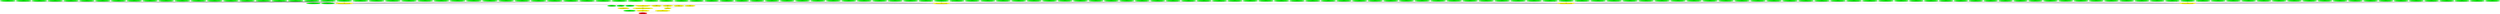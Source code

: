 digraph {
rankdir="BT"
ss_tail_light_16px_unflipped [fillcolor=green style="filled" label="<spriteset>\nss_tail_light_16px_unflipped"]
ss_tail_light_16px_flipped [fillcolor=green style="filled" label="<spriteset>\nss_tail_light_16px_flipped"]
ss_tail_light_empty_unflipped [fillcolor=green style="filled" label="<spriteset>\nss_tail_light_empty_unflipped"]
switch_graphics_layer_tail_light_16px [fillcolor=yellow style="filled" label="<switch>\nswitch_graphics_layer_tail_light_16px"]
switch_cargo_capacity_by_cargo_0 [fillcolor=yellow style="filled" label="<switch>\nswitch_cargo_capacity_by_cargo_0"]
switch_cargo_capacity_by_cargo_1 [fillcolor=yellow style="filled" label="<switch>\nswitch_cargo_capacity_by_cargo_1"]
switch_cargo_capacity_by_cargo_2 [fillcolor=yellow style="filled" label="<switch>\nswitch_cargo_capacity_by_cargo_2"]
switch_cargo_capacity_by_cargo_3 [fillcolor=yellow style="filled" label="<switch>\nswitch_cargo_capacity_by_cargo_3"]
switch_cargo_capacity [fillcolor=yellow style="filled" label="<switch>\nswitch_cargo_capacity"]
open_car_ng_pony_gen_1U_ss_empty_unflipped [fillcolor=green style="filled" label="<spriteset>\nopen_car_ng_pony_gen_1U_ss_empty_unflipped"]
open_car_ng_pony_gen_1U_ss_loading_0_unflipped [fillcolor=green style="filled" label="<spriteset>\nopen_car_ng_pony_gen_1U_ss_loading_0_unflipped"]
open_car_ng_pony_gen_1U_ss_loaded_0_unflipped [fillcolor=green style="filled" label="<spriteset>\nopen_car_ng_pony_gen_1U_ss_loaded_0_unflipped"]
open_car_ng_pony_gen_1U_ss_loading_1_unflipped [fillcolor=green style="filled" label="<spriteset>\nopen_car_ng_pony_gen_1U_ss_loading_1_unflipped"]
open_car_ng_pony_gen_1U_ss_loaded_1_unflipped [fillcolor=green style="filled" label="<spriteset>\nopen_car_ng_pony_gen_1U_ss_loaded_1_unflipped"]
open_car_ng_pony_gen_1U_ss_loading_2_unflipped [fillcolor=green style="filled" label="<spriteset>\nopen_car_ng_pony_gen_1U_ss_loading_2_unflipped"]
open_car_ng_pony_gen_1U_ss_loaded_2_unflipped [fillcolor=green style="filled" label="<spriteset>\nopen_car_ng_pony_gen_1U_ss_loaded_2_unflipped"]
open_car_ng_pony_gen_1U_ss_loading_3_unflipped [fillcolor=green style="filled" label="<spriteset>\nopen_car_ng_pony_gen_1U_ss_loading_3_unflipped"]
open_car_ng_pony_gen_1U_ss_loaded_3_unflipped [fillcolor=green style="filled" label="<spriteset>\nopen_car_ng_pony_gen_1U_ss_loaded_3_unflipped"]
open_car_ng_pony_gen_1U_ss_loading_4_unflipped [fillcolor=green style="filled" label="<spriteset>\nopen_car_ng_pony_gen_1U_ss_loading_4_unflipped"]
open_car_ng_pony_gen_1U_ss_loaded_4_unflipped [fillcolor=green style="filled" label="<spriteset>\nopen_car_ng_pony_gen_1U_ss_loaded_4_unflipped"]
open_car_ng_pony_gen_1U_ss_loading_5_unflipped [fillcolor=green style="filled" label="<spriteset>\nopen_car_ng_pony_gen_1U_ss_loading_5_unflipped"]
open_car_ng_pony_gen_1U_ss_loaded_5_unflipped [fillcolor=green style="filled" label="<spriteset>\nopen_car_ng_pony_gen_1U_ss_loaded_5_unflipped"]
open_car_ng_pony_gen_1U_ss_loading_6_unflipped [fillcolor=green style="filled" label="<spriteset>\nopen_car_ng_pony_gen_1U_ss_loading_6_unflipped"]
open_car_ng_pony_gen_1U_ss_loaded_6_unflipped [fillcolor=green style="filled" label="<spriteset>\nopen_car_ng_pony_gen_1U_ss_loaded_6_unflipped"]
open_car_ng_pony_gen_1U_ss_loading_7_unflipped [fillcolor=green style="filled" label="<spriteset>\nopen_car_ng_pony_gen_1U_ss_loading_7_unflipped"]
open_car_ng_pony_gen_1U_ss_loaded_7_unflipped [fillcolor=green style="filled" label="<spriteset>\nopen_car_ng_pony_gen_1U_ss_loaded_7_unflipped"]
open_car_ng_pony_gen_1U_ss_loading_8_unflipped [fillcolor=green style="filled" label="<spriteset>\nopen_car_ng_pony_gen_1U_ss_loading_8_unflipped"]
open_car_ng_pony_gen_1U_ss_loaded_8_unflipped [fillcolor=green style="filled" label="<spriteset>\nopen_car_ng_pony_gen_1U_ss_loaded_8_unflipped"]
open_car_ng_pony_gen_1U_ss_loading_9_unflipped [fillcolor=green style="filled" label="<spriteset>\nopen_car_ng_pony_gen_1U_ss_loading_9_unflipped"]
open_car_ng_pony_gen_1U_ss_loaded_9_unflipped [fillcolor=green style="filled" label="<spriteset>\nopen_car_ng_pony_gen_1U_ss_loaded_9_unflipped"]
open_car_ng_pony_gen_1U_ss_loading_10_unflipped [fillcolor=green style="filled" label="<spriteset>\nopen_car_ng_pony_gen_1U_ss_loading_10_unflipped"]
open_car_ng_pony_gen_1U_ss_loaded_10_unflipped [fillcolor=green style="filled" label="<spriteset>\nopen_car_ng_pony_gen_1U_ss_loaded_10_unflipped"]
open_car_ng_pony_gen_1U_ss_loading_11_unflipped [fillcolor=green style="filled" label="<spriteset>\nopen_car_ng_pony_gen_1U_ss_loading_11_unflipped"]
open_car_ng_pony_gen_1U_ss_loaded_11_unflipped [fillcolor=green style="filled" label="<spriteset>\nopen_car_ng_pony_gen_1U_ss_loaded_11_unflipped"]
open_car_ng_pony_gen_1U_ss_loading_12_unflipped [fillcolor=green style="filled" label="<spriteset>\nopen_car_ng_pony_gen_1U_ss_loading_12_unflipped"]
open_car_ng_pony_gen_1U_ss_loaded_12_unflipped [fillcolor=green style="filled" label="<spriteset>\nopen_car_ng_pony_gen_1U_ss_loaded_12_unflipped"]
open_car_ng_pony_gen_1U_ss_loading_13_unflipped [fillcolor=green style="filled" label="<spriteset>\nopen_car_ng_pony_gen_1U_ss_loading_13_unflipped"]
open_car_ng_pony_gen_1U_ss_loaded_13_unflipped [fillcolor=green style="filled" label="<spriteset>\nopen_car_ng_pony_gen_1U_ss_loaded_13_unflipped"]
open_car_ng_pony_gen_1U_ss_loading_14_unflipped [fillcolor=green style="filled" label="<spriteset>\nopen_car_ng_pony_gen_1U_ss_loading_14_unflipped"]
open_car_ng_pony_gen_1U_ss_loaded_14_unflipped [fillcolor=green style="filled" label="<spriteset>\nopen_car_ng_pony_gen_1U_ss_loaded_14_unflipped"]
open_car_ng_pony_gen_1U_ss_loading_15_unflipped [fillcolor=green style="filled" label="<spriteset>\nopen_car_ng_pony_gen_1U_ss_loading_15_unflipped"]
open_car_ng_pony_gen_1U_ss_loaded_15_unflipped [fillcolor=green style="filled" label="<spriteset>\nopen_car_ng_pony_gen_1U_ss_loaded_15_unflipped"]
open_car_ng_pony_gen_1U_ss_loading_16_unflipped [fillcolor=green style="filled" label="<spriteset>\nopen_car_ng_pony_gen_1U_ss_loading_16_unflipped"]
open_car_ng_pony_gen_1U_ss_loaded_16_unflipped [fillcolor=green style="filled" label="<spriteset>\nopen_car_ng_pony_gen_1U_ss_loaded_16_unflipped"]
open_car_ng_pony_gen_1U_ss_loading_17_unflipped [fillcolor=green style="filled" label="<spriteset>\nopen_car_ng_pony_gen_1U_ss_loading_17_unflipped"]
open_car_ng_pony_gen_1U_ss_loaded_17_unflipped [fillcolor=green style="filled" label="<spriteset>\nopen_car_ng_pony_gen_1U_ss_loaded_17_unflipped"]
open_car_ng_pony_gen_1U_ss_loading_18_unflipped [fillcolor=green style="filled" label="<spriteset>\nopen_car_ng_pony_gen_1U_ss_loading_18_unflipped"]
open_car_ng_pony_gen_1U_ss_loaded_18_unflipped [fillcolor=green style="filled" label="<spriteset>\nopen_car_ng_pony_gen_1U_ss_loaded_18_unflipped"]
open_car_ng_pony_gen_1U_ss_loading_19_unflipped [fillcolor=green style="filled" label="<spriteset>\nopen_car_ng_pony_gen_1U_ss_loading_19_unflipped"]
open_car_ng_pony_gen_1U_ss_loaded_19_unflipped [fillcolor=green style="filled" label="<spriteset>\nopen_car_ng_pony_gen_1U_ss_loaded_19_unflipped"]
open_car_ng_pony_gen_1U_ss_loading_20_unflipped [fillcolor=green style="filled" label="<spriteset>\nopen_car_ng_pony_gen_1U_ss_loading_20_unflipped"]
open_car_ng_pony_gen_1U_ss_loaded_20_unflipped [fillcolor=green style="filled" label="<spriteset>\nopen_car_ng_pony_gen_1U_ss_loaded_20_unflipped"]
open_car_ng_pony_gen_1U_ss_loading_21_unflipped [fillcolor=green style="filled" label="<spriteset>\nopen_car_ng_pony_gen_1U_ss_loading_21_unflipped"]
open_car_ng_pony_gen_1U_ss_loaded_21_unflipped [fillcolor=green style="filled" label="<spriteset>\nopen_car_ng_pony_gen_1U_ss_loaded_21_unflipped"]
open_car_ng_pony_gen_1U_ss_loading_22_unflipped [fillcolor=green style="filled" label="<spriteset>\nopen_car_ng_pony_gen_1U_ss_loading_22_unflipped"]
open_car_ng_pony_gen_1U_ss_loaded_22_unflipped [fillcolor=green style="filled" label="<spriteset>\nopen_car_ng_pony_gen_1U_ss_loaded_22_unflipped"]
open_car_ng_pony_gen_1U_ss_loading_23_unflipped [fillcolor=green style="filled" label="<spriteset>\nopen_car_ng_pony_gen_1U_ss_loading_23_unflipped"]
open_car_ng_pony_gen_1U_ss_loaded_23_unflipped [fillcolor=green style="filled" label="<spriteset>\nopen_car_ng_pony_gen_1U_ss_loaded_23_unflipped"]
open_car_ng_pony_gen_1U_ss_loading_24_unflipped [fillcolor=green style="filled" label="<spriteset>\nopen_car_ng_pony_gen_1U_ss_loading_24_unflipped"]
open_car_ng_pony_gen_1U_ss_loaded_24_unflipped [fillcolor=green style="filled" label="<spriteset>\nopen_car_ng_pony_gen_1U_ss_loaded_24_unflipped"]
open_car_ng_pony_gen_1U_ss_loading_25_unflipped [fillcolor=green style="filled" label="<spriteset>\nopen_car_ng_pony_gen_1U_ss_loading_25_unflipped"]
open_car_ng_pony_gen_1U_ss_loaded_25_unflipped [fillcolor=green style="filled" label="<spriteset>\nopen_car_ng_pony_gen_1U_ss_loaded_25_unflipped"]
open_car_ng_pony_gen_1U_ss_loading_26_unflipped [fillcolor=green style="filled" label="<spriteset>\nopen_car_ng_pony_gen_1U_ss_loading_26_unflipped"]
open_car_ng_pony_gen_1U_ss_loaded_26_unflipped [fillcolor=green style="filled" label="<spriteset>\nopen_car_ng_pony_gen_1U_ss_loaded_26_unflipped"]
open_car_ng_pony_gen_1U_ss_loading_27_unflipped [fillcolor=green style="filled" label="<spriteset>\nopen_car_ng_pony_gen_1U_ss_loading_27_unflipped"]
open_car_ng_pony_gen_1U_ss_loaded_27_unflipped [fillcolor=green style="filled" label="<spriteset>\nopen_car_ng_pony_gen_1U_ss_loaded_27_unflipped"]
open_car_ng_pony_gen_1U_ss_loading_28_unflipped [fillcolor=green style="filled" label="<spriteset>\nopen_car_ng_pony_gen_1U_ss_loading_28_unflipped"]
open_car_ng_pony_gen_1U_ss_loaded_28_unflipped [fillcolor=green style="filled" label="<spriteset>\nopen_car_ng_pony_gen_1U_ss_loaded_28_unflipped"]
open_car_ng_pony_gen_1U_ss_loading_29_unflipped [fillcolor=green style="filled" label="<spriteset>\nopen_car_ng_pony_gen_1U_ss_loading_29_unflipped"]
open_car_ng_pony_gen_1U_ss_loaded_29_unflipped [fillcolor=green style="filled" label="<spriteset>\nopen_car_ng_pony_gen_1U_ss_loaded_29_unflipped"]
open_car_ng_pony_gen_1U_ss_loading_30_unflipped [fillcolor=green style="filled" label="<spriteset>\nopen_car_ng_pony_gen_1U_ss_loading_30_unflipped"]
open_car_ng_pony_gen_1U_ss_loaded_30_unflipped [fillcolor=green style="filled" label="<spriteset>\nopen_car_ng_pony_gen_1U_ss_loaded_30_unflipped"]
open_car_ng_pony_gen_1U_ss_loading_31_unflipped [fillcolor=green style="filled" label="<spriteset>\nopen_car_ng_pony_gen_1U_ss_loading_31_unflipped"]
open_car_ng_pony_gen_1U_ss_loaded_31_unflipped [fillcolor=green style="filled" label="<spriteset>\nopen_car_ng_pony_gen_1U_ss_loaded_31_unflipped"]
open_car_ng_pony_gen_1U_ss_loading_32_unflipped [fillcolor=green style="filled" label="<spriteset>\nopen_car_ng_pony_gen_1U_ss_loading_32_unflipped"]
open_car_ng_pony_gen_1U_ss_loaded_32_unflipped [fillcolor=green style="filled" label="<spriteset>\nopen_car_ng_pony_gen_1U_ss_loaded_32_unflipped"]
open_car_ng_pony_gen_1U_ss_loading_33_unflipped [fillcolor=green style="filled" label="<spriteset>\nopen_car_ng_pony_gen_1U_ss_loading_33_unflipped"]
open_car_ng_pony_gen_1U_ss_loaded_33_unflipped [fillcolor=green style="filled" label="<spriteset>\nopen_car_ng_pony_gen_1U_ss_loaded_33_unflipped"]
open_car_ng_pony_gen_1U_ss_loading_34_unflipped [fillcolor=green style="filled" label="<spriteset>\nopen_car_ng_pony_gen_1U_ss_loading_34_unflipped"]
open_car_ng_pony_gen_1U_ss_loaded_34_unflipped [fillcolor=green style="filled" label="<spriteset>\nopen_car_ng_pony_gen_1U_ss_loaded_34_unflipped"]
open_car_ng_pony_gen_1U_ss_loading_35_unflipped [fillcolor=green style="filled" label="<spriteset>\nopen_car_ng_pony_gen_1U_ss_loading_35_unflipped"]
open_car_ng_pony_gen_1U_ss_loaded_35_unflipped [fillcolor=green style="filled" label="<spriteset>\nopen_car_ng_pony_gen_1U_ss_loaded_35_unflipped"]
open_car_ng_pony_gen_1U_ss_loading_36_unflipped [fillcolor=green style="filled" label="<spriteset>\nopen_car_ng_pony_gen_1U_ss_loading_36_unflipped"]
open_car_ng_pony_gen_1U_ss_loaded_36_unflipped [fillcolor=green style="filled" label="<spriteset>\nopen_car_ng_pony_gen_1U_ss_loaded_36_unflipped"]
open_car_ng_pony_gen_1U_ss_loading_37_unflipped [fillcolor=green style="filled" label="<spriteset>\nopen_car_ng_pony_gen_1U_ss_loading_37_unflipped"]
open_car_ng_pony_gen_1U_ss_loaded_37_unflipped [fillcolor=green style="filled" label="<spriteset>\nopen_car_ng_pony_gen_1U_ss_loaded_37_unflipped"]
open_car_ng_pony_gen_1U_ss_loading_38_unflipped [fillcolor=green style="filled" label="<spriteset>\nopen_car_ng_pony_gen_1U_ss_loading_38_unflipped"]
open_car_ng_pony_gen_1U_ss_loaded_38_unflipped [fillcolor=green style="filled" label="<spriteset>\nopen_car_ng_pony_gen_1U_ss_loaded_38_unflipped"]
open_car_ng_pony_gen_1U_ss_loading_39_unflipped [fillcolor=green style="filled" label="<spriteset>\nopen_car_ng_pony_gen_1U_ss_loading_39_unflipped"]
open_car_ng_pony_gen_1U_ss_loaded_39_unflipped [fillcolor=green style="filled" label="<spriteset>\nopen_car_ng_pony_gen_1U_ss_loaded_39_unflipped"]
open_car_ng_pony_gen_1U_ss_empty_flipped [fillcolor=green style="filled" label="<spriteset>\nopen_car_ng_pony_gen_1U_ss_empty_flipped"]
open_car_ng_pony_gen_1U_ss_loading_0_flipped [fillcolor=green style="filled" label="<spriteset>\nopen_car_ng_pony_gen_1U_ss_loading_0_flipped"]
open_car_ng_pony_gen_1U_ss_loaded_0_flipped [fillcolor=green style="filled" label="<spriteset>\nopen_car_ng_pony_gen_1U_ss_loaded_0_flipped"]
open_car_ng_pony_gen_1U_ss_loading_1_flipped [fillcolor=green style="filled" label="<spriteset>\nopen_car_ng_pony_gen_1U_ss_loading_1_flipped"]
open_car_ng_pony_gen_1U_ss_loaded_1_flipped [fillcolor=green style="filled" label="<spriteset>\nopen_car_ng_pony_gen_1U_ss_loaded_1_flipped"]
open_car_ng_pony_gen_1U_ss_loading_2_flipped [fillcolor=green style="filled" label="<spriteset>\nopen_car_ng_pony_gen_1U_ss_loading_2_flipped"]
open_car_ng_pony_gen_1U_ss_loaded_2_flipped [fillcolor=green style="filled" label="<spriteset>\nopen_car_ng_pony_gen_1U_ss_loaded_2_flipped"]
open_car_ng_pony_gen_1U_ss_loading_3_flipped [fillcolor=green style="filled" label="<spriteset>\nopen_car_ng_pony_gen_1U_ss_loading_3_flipped"]
open_car_ng_pony_gen_1U_ss_loaded_3_flipped [fillcolor=green style="filled" label="<spriteset>\nopen_car_ng_pony_gen_1U_ss_loaded_3_flipped"]
open_car_ng_pony_gen_1U_ss_loading_4_flipped [fillcolor=green style="filled" label="<spriteset>\nopen_car_ng_pony_gen_1U_ss_loading_4_flipped"]
open_car_ng_pony_gen_1U_ss_loaded_4_flipped [fillcolor=green style="filled" label="<spriteset>\nopen_car_ng_pony_gen_1U_ss_loaded_4_flipped"]
open_car_ng_pony_gen_1U_ss_loading_5_flipped [fillcolor=green style="filled" label="<spriteset>\nopen_car_ng_pony_gen_1U_ss_loading_5_flipped"]
open_car_ng_pony_gen_1U_ss_loaded_5_flipped [fillcolor=green style="filled" label="<spriteset>\nopen_car_ng_pony_gen_1U_ss_loaded_5_flipped"]
open_car_ng_pony_gen_1U_ss_loading_6_flipped [fillcolor=green style="filled" label="<spriteset>\nopen_car_ng_pony_gen_1U_ss_loading_6_flipped"]
open_car_ng_pony_gen_1U_ss_loaded_6_flipped [fillcolor=green style="filled" label="<spriteset>\nopen_car_ng_pony_gen_1U_ss_loaded_6_flipped"]
open_car_ng_pony_gen_1U_ss_loading_7_flipped [fillcolor=green style="filled" label="<spriteset>\nopen_car_ng_pony_gen_1U_ss_loading_7_flipped"]
open_car_ng_pony_gen_1U_ss_loaded_7_flipped [fillcolor=green style="filled" label="<spriteset>\nopen_car_ng_pony_gen_1U_ss_loaded_7_flipped"]
open_car_ng_pony_gen_1U_ss_loading_8_flipped [fillcolor=green style="filled" label="<spriteset>\nopen_car_ng_pony_gen_1U_ss_loading_8_flipped"]
open_car_ng_pony_gen_1U_ss_loaded_8_flipped [fillcolor=green style="filled" label="<spriteset>\nopen_car_ng_pony_gen_1U_ss_loaded_8_flipped"]
open_car_ng_pony_gen_1U_ss_loading_9_flipped [fillcolor=green style="filled" label="<spriteset>\nopen_car_ng_pony_gen_1U_ss_loading_9_flipped"]
open_car_ng_pony_gen_1U_ss_loaded_9_flipped [fillcolor=green style="filled" label="<spriteset>\nopen_car_ng_pony_gen_1U_ss_loaded_9_flipped"]
open_car_ng_pony_gen_1U_ss_loading_10_flipped [fillcolor=green style="filled" label="<spriteset>\nopen_car_ng_pony_gen_1U_ss_loading_10_flipped"]
open_car_ng_pony_gen_1U_ss_loaded_10_flipped [fillcolor=green style="filled" label="<spriteset>\nopen_car_ng_pony_gen_1U_ss_loaded_10_flipped"]
open_car_ng_pony_gen_1U_ss_loading_11_flipped [fillcolor=green style="filled" label="<spriteset>\nopen_car_ng_pony_gen_1U_ss_loading_11_flipped"]
open_car_ng_pony_gen_1U_ss_loaded_11_flipped [fillcolor=green style="filled" label="<spriteset>\nopen_car_ng_pony_gen_1U_ss_loaded_11_flipped"]
open_car_ng_pony_gen_1U_ss_loading_12_flipped [fillcolor=green style="filled" label="<spriteset>\nopen_car_ng_pony_gen_1U_ss_loading_12_flipped"]
open_car_ng_pony_gen_1U_ss_loaded_12_flipped [fillcolor=green style="filled" label="<spriteset>\nopen_car_ng_pony_gen_1U_ss_loaded_12_flipped"]
open_car_ng_pony_gen_1U_ss_loading_13_flipped [fillcolor=green style="filled" label="<spriteset>\nopen_car_ng_pony_gen_1U_ss_loading_13_flipped"]
open_car_ng_pony_gen_1U_ss_loaded_13_flipped [fillcolor=green style="filled" label="<spriteset>\nopen_car_ng_pony_gen_1U_ss_loaded_13_flipped"]
open_car_ng_pony_gen_1U_ss_loading_14_flipped [fillcolor=green style="filled" label="<spriteset>\nopen_car_ng_pony_gen_1U_ss_loading_14_flipped"]
open_car_ng_pony_gen_1U_ss_loaded_14_flipped [fillcolor=green style="filled" label="<spriteset>\nopen_car_ng_pony_gen_1U_ss_loaded_14_flipped"]
open_car_ng_pony_gen_1U_ss_loading_15_flipped [fillcolor=green style="filled" label="<spriteset>\nopen_car_ng_pony_gen_1U_ss_loading_15_flipped"]
open_car_ng_pony_gen_1U_ss_loaded_15_flipped [fillcolor=green style="filled" label="<spriteset>\nopen_car_ng_pony_gen_1U_ss_loaded_15_flipped"]
open_car_ng_pony_gen_1U_ss_loading_16_flipped [fillcolor=green style="filled" label="<spriteset>\nopen_car_ng_pony_gen_1U_ss_loading_16_flipped"]
open_car_ng_pony_gen_1U_ss_loaded_16_flipped [fillcolor=green style="filled" label="<spriteset>\nopen_car_ng_pony_gen_1U_ss_loaded_16_flipped"]
open_car_ng_pony_gen_1U_ss_loading_17_flipped [fillcolor=green style="filled" label="<spriteset>\nopen_car_ng_pony_gen_1U_ss_loading_17_flipped"]
open_car_ng_pony_gen_1U_ss_loaded_17_flipped [fillcolor=green style="filled" label="<spriteset>\nopen_car_ng_pony_gen_1U_ss_loaded_17_flipped"]
open_car_ng_pony_gen_1U_ss_loading_18_flipped [fillcolor=green style="filled" label="<spriteset>\nopen_car_ng_pony_gen_1U_ss_loading_18_flipped"]
open_car_ng_pony_gen_1U_ss_loaded_18_flipped [fillcolor=green style="filled" label="<spriteset>\nopen_car_ng_pony_gen_1U_ss_loaded_18_flipped"]
open_car_ng_pony_gen_1U_ss_loading_19_flipped [fillcolor=green style="filled" label="<spriteset>\nopen_car_ng_pony_gen_1U_ss_loading_19_flipped"]
open_car_ng_pony_gen_1U_ss_loaded_19_flipped [fillcolor=green style="filled" label="<spriteset>\nopen_car_ng_pony_gen_1U_ss_loaded_19_flipped"]
open_car_ng_pony_gen_1U_ss_loading_20_flipped [fillcolor=green style="filled" label="<spriteset>\nopen_car_ng_pony_gen_1U_ss_loading_20_flipped"]
open_car_ng_pony_gen_1U_ss_loaded_20_flipped [fillcolor=green style="filled" label="<spriteset>\nopen_car_ng_pony_gen_1U_ss_loaded_20_flipped"]
open_car_ng_pony_gen_1U_ss_loading_21_flipped [fillcolor=green style="filled" label="<spriteset>\nopen_car_ng_pony_gen_1U_ss_loading_21_flipped"]
open_car_ng_pony_gen_1U_ss_loaded_21_flipped [fillcolor=green style="filled" label="<spriteset>\nopen_car_ng_pony_gen_1U_ss_loaded_21_flipped"]
open_car_ng_pony_gen_1U_ss_loading_22_flipped [fillcolor=green style="filled" label="<spriteset>\nopen_car_ng_pony_gen_1U_ss_loading_22_flipped"]
open_car_ng_pony_gen_1U_ss_loaded_22_flipped [fillcolor=green style="filled" label="<spriteset>\nopen_car_ng_pony_gen_1U_ss_loaded_22_flipped"]
open_car_ng_pony_gen_1U_ss_loading_23_flipped [fillcolor=green style="filled" label="<spriteset>\nopen_car_ng_pony_gen_1U_ss_loading_23_flipped"]
open_car_ng_pony_gen_1U_ss_loaded_23_flipped [fillcolor=green style="filled" label="<spriteset>\nopen_car_ng_pony_gen_1U_ss_loaded_23_flipped"]
open_car_ng_pony_gen_1U_ss_loading_24_flipped [fillcolor=green style="filled" label="<spriteset>\nopen_car_ng_pony_gen_1U_ss_loading_24_flipped"]
open_car_ng_pony_gen_1U_ss_loaded_24_flipped [fillcolor=green style="filled" label="<spriteset>\nopen_car_ng_pony_gen_1U_ss_loaded_24_flipped"]
open_car_ng_pony_gen_1U_ss_loading_25_flipped [fillcolor=green style="filled" label="<spriteset>\nopen_car_ng_pony_gen_1U_ss_loading_25_flipped"]
open_car_ng_pony_gen_1U_ss_loaded_25_flipped [fillcolor=green style="filled" label="<spriteset>\nopen_car_ng_pony_gen_1U_ss_loaded_25_flipped"]
open_car_ng_pony_gen_1U_ss_loading_26_flipped [fillcolor=green style="filled" label="<spriteset>\nopen_car_ng_pony_gen_1U_ss_loading_26_flipped"]
open_car_ng_pony_gen_1U_ss_loaded_26_flipped [fillcolor=green style="filled" label="<spriteset>\nopen_car_ng_pony_gen_1U_ss_loaded_26_flipped"]
open_car_ng_pony_gen_1U_ss_loading_27_flipped [fillcolor=green style="filled" label="<spriteset>\nopen_car_ng_pony_gen_1U_ss_loading_27_flipped"]
open_car_ng_pony_gen_1U_ss_loaded_27_flipped [fillcolor=green style="filled" label="<spriteset>\nopen_car_ng_pony_gen_1U_ss_loaded_27_flipped"]
open_car_ng_pony_gen_1U_ss_loading_28_flipped [fillcolor=green style="filled" label="<spriteset>\nopen_car_ng_pony_gen_1U_ss_loading_28_flipped"]
open_car_ng_pony_gen_1U_ss_loaded_28_flipped [fillcolor=green style="filled" label="<spriteset>\nopen_car_ng_pony_gen_1U_ss_loaded_28_flipped"]
open_car_ng_pony_gen_1U_ss_loading_29_flipped [fillcolor=green style="filled" label="<spriteset>\nopen_car_ng_pony_gen_1U_ss_loading_29_flipped"]
open_car_ng_pony_gen_1U_ss_loaded_29_flipped [fillcolor=green style="filled" label="<spriteset>\nopen_car_ng_pony_gen_1U_ss_loaded_29_flipped"]
open_car_ng_pony_gen_1U_ss_loading_30_flipped [fillcolor=green style="filled" label="<spriteset>\nopen_car_ng_pony_gen_1U_ss_loading_30_flipped"]
open_car_ng_pony_gen_1U_ss_loaded_30_flipped [fillcolor=green style="filled" label="<spriteset>\nopen_car_ng_pony_gen_1U_ss_loaded_30_flipped"]
open_car_ng_pony_gen_1U_ss_loading_31_flipped [fillcolor=green style="filled" label="<spriteset>\nopen_car_ng_pony_gen_1U_ss_loading_31_flipped"]
open_car_ng_pony_gen_1U_ss_loaded_31_flipped [fillcolor=green style="filled" label="<spriteset>\nopen_car_ng_pony_gen_1U_ss_loaded_31_flipped"]
open_car_ng_pony_gen_1U_ss_loading_32_flipped [fillcolor=green style="filled" label="<spriteset>\nopen_car_ng_pony_gen_1U_ss_loading_32_flipped"]
open_car_ng_pony_gen_1U_ss_loaded_32_flipped [fillcolor=green style="filled" label="<spriteset>\nopen_car_ng_pony_gen_1U_ss_loaded_32_flipped"]
open_car_ng_pony_gen_1U_ss_loading_33_flipped [fillcolor=green style="filled" label="<spriteset>\nopen_car_ng_pony_gen_1U_ss_loading_33_flipped"]
open_car_ng_pony_gen_1U_ss_loaded_33_flipped [fillcolor=green style="filled" label="<spriteset>\nopen_car_ng_pony_gen_1U_ss_loaded_33_flipped"]
open_car_ng_pony_gen_1U_ss_loading_34_flipped [fillcolor=green style="filled" label="<spriteset>\nopen_car_ng_pony_gen_1U_ss_loading_34_flipped"]
open_car_ng_pony_gen_1U_ss_loaded_34_flipped [fillcolor=green style="filled" label="<spriteset>\nopen_car_ng_pony_gen_1U_ss_loaded_34_flipped"]
open_car_ng_pony_gen_1U_ss_loading_35_flipped [fillcolor=green style="filled" label="<spriteset>\nopen_car_ng_pony_gen_1U_ss_loading_35_flipped"]
open_car_ng_pony_gen_1U_ss_loaded_35_flipped [fillcolor=green style="filled" label="<spriteset>\nopen_car_ng_pony_gen_1U_ss_loaded_35_flipped"]
open_car_ng_pony_gen_1U_ss_loading_36_flipped [fillcolor=green style="filled" label="<spriteset>\nopen_car_ng_pony_gen_1U_ss_loading_36_flipped"]
open_car_ng_pony_gen_1U_ss_loaded_36_flipped [fillcolor=green style="filled" label="<spriteset>\nopen_car_ng_pony_gen_1U_ss_loaded_36_flipped"]
open_car_ng_pony_gen_1U_ss_loading_37_flipped [fillcolor=green style="filled" label="<spriteset>\nopen_car_ng_pony_gen_1U_ss_loading_37_flipped"]
open_car_ng_pony_gen_1U_ss_loaded_37_flipped [fillcolor=green style="filled" label="<spriteset>\nopen_car_ng_pony_gen_1U_ss_loaded_37_flipped"]
open_car_ng_pony_gen_1U_ss_loading_38_flipped [fillcolor=green style="filled" label="<spriteset>\nopen_car_ng_pony_gen_1U_ss_loading_38_flipped"]
open_car_ng_pony_gen_1U_ss_loaded_38_flipped [fillcolor=green style="filled" label="<spriteset>\nopen_car_ng_pony_gen_1U_ss_loaded_38_flipped"]
open_car_ng_pony_gen_1U_ss_loading_39_flipped [fillcolor=green style="filled" label="<spriteset>\nopen_car_ng_pony_gen_1U_ss_loading_39_flipped"]
open_car_ng_pony_gen_1U_ss_loaded_39_flipped [fillcolor=green style="filled" label="<spriteset>\nopen_car_ng_pony_gen_1U_ss_loaded_39_flipped"]
open_car_ng_pony_gen_1U_switch_cargo_loading_unflipped [fillcolor=yellow style="filled" label="<switch>\nopen_car_ng_pony_gen_1U_switch_cargo_loading_unflipped"]
open_car_ng_pony_gen_1U_switch_cargo_loading_flipped [fillcolor=yellow style="filled" label="<switch>\nopen_car_ng_pony_gen_1U_switch_cargo_loading_flipped"]
open_car_ng_pony_gen_1U_switch_cargo_loaded_unflipped [fillcolor=yellow style="filled" label="<switch>\nopen_car_ng_pony_gen_1U_switch_cargo_loaded_unflipped"]
open_car_ng_pony_gen_1U_switch_cargo_loaded_flipped [fillcolor=yellow style="filled" label="<switch>\nopen_car_ng_pony_gen_1U_switch_cargo_loaded_flipped"]
open_car_ng_pony_gen_1U_switch_graphics_vehicle [fillcolor=yellow style="filled" label="<switch>\nopen_car_ng_pony_gen_1U_switch_graphics_vehicle"]
open_car_ng_pony_gen_1U_ss_purchase [fillcolor=green style="filled" label="<spriteset>\nopen_car_ng_pony_gen_1U_ss_purchase"]
open_car_ng_pony_gen_1U_switch_set_layers_register_more_sprites [fillcolor=yellow style="filled" label="<switch>\nopen_car_ng_pony_gen_1U_switch_set_layers_register_more_sprites"]
open_car_ng_pony_gen_1U_switch_graphics [fillcolor=yellow style="filled" label="<switch>\nopen_car_ng_pony_gen_1U_switch_graphics"]
open_car_ng_pony_gen_1U_switch_cargo_capacity [fillcolor=yellow style="filled" label="<switch>\nopen_car_ng_pony_gen_1U_switch_cargo_capacity"]
open_car_ng_pony_gen_1U [fillcolor=red style="filled" label="<FEAT_TRAINS 850>\nopen_car_ng_pony_gen_1U"]
open_car_ng_pony_gen_1U_switch_cargo_loaded_flipped->open_car_ng_pony_gen_1U_ss_loaded_33_flipped
open_car_ng_pony_gen_1U_switch_cargo_loading_flipped->open_car_ng_pony_gen_1U_ss_loading_39_flipped
open_car_ng_pony_gen_1U_switch_cargo_loading_unflipped->open_car_ng_pony_gen_1U_ss_loading_24_unflipped
open_car_ng_pony_gen_1U_switch_cargo_loaded_unflipped->open_car_ng_pony_gen_1U_ss_loaded_11_unflipped
open_car_ng_pony_gen_1U_switch_cargo_loading_flipped->open_car_ng_pony_gen_1U_ss_loading_26_flipped
open_car_ng_pony_gen_1U_switch_cargo_loading_unflipped->open_car_ng_pony_gen_1U_ss_loading_11_unflipped
open_car_ng_pony_gen_1U_switch_cargo_loaded_unflipped->open_car_ng_pony_gen_1U_ss_loaded_18_unflipped
open_car_ng_pony_gen_1U_switch_cargo_loaded_unflipped->open_car_ng_pony_gen_1U_ss_loaded_0_unflipped
open_car_ng_pony_gen_1U_switch_cargo_loading_unflipped->open_car_ng_pony_gen_1U_ss_loading_17_unflipped
open_car_ng_pony_gen_1U_switch_cargo_loading_flipped->open_car_ng_pony_gen_1U_ss_loading_1_flipped
open_car_ng_pony_gen_1U_switch_cargo_loaded_unflipped->open_car_ng_pony_gen_1U_ss_loaded_32_unflipped
open_car_ng_pony_gen_1U_switch_cargo_loading_unflipped->open_car_ng_pony_gen_1U_ss_loading_8_unflipped
open_car_ng_pony_gen_1U_switch_cargo_loading_unflipped->open_car_ng_pony_gen_1U_ss_loading_27_unflipped
open_car_ng_pony_gen_1U_switch_cargo_loading_unflipped->open_car_ng_pony_gen_1U_ss_loading_13_unflipped
open_car_ng_pony_gen_1U_switch_cargo_loading_flipped->open_car_ng_pony_gen_1U_ss_loading_17_flipped
open_car_ng_pony_gen_1U->open_car_ng_pony_gen_1U_ss_purchase
open_car_ng_pony_gen_1U_switch_cargo_loaded_flipped->open_car_ng_pony_gen_1U_ss_loaded_19_flipped
open_car_ng_pony_gen_1U->open_car_ng_pony_gen_1U_switch_cargo_capacity
open_car_ng_pony_gen_1U_switch_cargo_loading_unflipped->open_car_ng_pony_gen_1U_ss_loading_15_unflipped
open_car_ng_pony_gen_1U_switch_cargo_loading_unflipped->open_car_ng_pony_gen_1U_ss_loading_28_unflipped
open_car_ng_pony_gen_1U_switch_cargo_loaded_unflipped->open_car_ng_pony_gen_1U_ss_loaded_12_unflipped
open_car_ng_pony_gen_1U_switch_cargo_loading_flipped->open_car_ng_pony_gen_1U_ss_loading_16_flipped
open_car_ng_pony_gen_1U_switch_cargo_loading_flipped->open_car_ng_pony_gen_1U_ss_loading_32_flipped
open_car_ng_pony_gen_1U_switch_cargo_loaded_unflipped->open_car_ng_pony_gen_1U_ss_loaded_29_unflipped
open_car_ng_pony_gen_1U_switch_cargo_loading_flipped->open_car_ng_pony_gen_1U_ss_loading_19_flipped
open_car_ng_pony_gen_1U_switch_cargo_loading_unflipped->open_car_ng_pony_gen_1U_ss_loading_33_unflipped
open_car_ng_pony_gen_1U_switch_cargo_loading_flipped->open_car_ng_pony_gen_1U_ss_loading_36_flipped
open_car_ng_pony_gen_1U_switch_cargo_loading_unflipped->open_car_ng_pony_gen_1U_ss_loading_14_unflipped
open_car_ng_pony_gen_1U_switch_cargo_loaded_flipped->open_car_ng_pony_gen_1U_ss_loaded_2_flipped
open_car_ng_pony_gen_1U_switch_cargo_loading_flipped->open_car_ng_pony_gen_1U_ss_loading_7_flipped
open_car_ng_pony_gen_1U_switch_cargo_loading_flipped->open_car_ng_pony_gen_1U_ss_loading_25_flipped
open_car_ng_pony_gen_1U_switch_cargo_loading_flipped->open_car_ng_pony_gen_1U_ss_loading_24_flipped
open_car_ng_pony_gen_1U_switch_cargo_loading_flipped->open_car_ng_pony_gen_1U_ss_loading_4_flipped
open_car_ng_pony_gen_1U_switch_cargo_loaded_unflipped->open_car_ng_pony_gen_1U_ss_loaded_1_unflipped
open_car_ng_pony_gen_1U_switch_cargo_loading_flipped->open_car_ng_pony_gen_1U_ss_loading_29_flipped
open_car_ng_pony_gen_1U_switch_set_layers_register_more_sprites->open_car_ng_pony_gen_1U_switch_graphics_vehicle
open_car_ng_pony_gen_1U_switch_cargo_loaded_unflipped->open_car_ng_pony_gen_1U_ss_loaded_3_unflipped
open_car_ng_pony_gen_1U_switch_cargo_loaded_unflipped->open_car_ng_pony_gen_1U_ss_loaded_22_unflipped
open_car_ng_pony_gen_1U_switch_cargo_loaded_unflipped->open_car_ng_pony_gen_1U_ss_loaded_19_unflipped
open_car_ng_pony_gen_1U_switch_cargo_loaded_flipped->open_car_ng_pony_gen_1U_ss_loaded_29_flipped
open_car_ng_pony_gen_1U_switch_cargo_loading_flipped->open_car_ng_pony_gen_1U_ss_loading_10_flipped
open_car_ng_pony_gen_1U_switch_cargo_loaded_unflipped->open_car_ng_pony_gen_1U_ss_loaded_30_unflipped
open_car_ng_pony_gen_1U_switch_cargo_loading_flipped->open_car_ng_pony_gen_1U_ss_loading_33_flipped
open_car_ng_pony_gen_1U_switch_cargo_loaded_flipped->open_car_ng_pony_gen_1U_ss_loaded_31_flipped
open_car_ng_pony_gen_1U_switch_cargo_loaded_flipped->open_car_ng_pony_gen_1U_ss_loaded_9_flipped
open_car_ng_pony_gen_1U_switch_cargo_loaded_flipped->open_car_ng_pony_gen_1U_ss_loaded_38_flipped
open_car_ng_pony_gen_1U_switch_cargo_loaded_flipped->open_car_ng_pony_gen_1U_ss_loaded_16_flipped
open_car_ng_pony_gen_1U_switch_graphics_vehicle->open_car_ng_pony_gen_1U_switch_cargo_loaded_flipped
open_car_ng_pony_gen_1U_switch_cargo_loading_unflipped->open_car_ng_pony_gen_1U_ss_loading_32_unflipped
open_car_ng_pony_gen_1U_switch_cargo_loaded_unflipped->open_car_ng_pony_gen_1U_ss_loaded_38_unflipped
open_car_ng_pony_gen_1U_switch_cargo_loading_flipped->open_car_ng_pony_gen_1U_ss_loading_14_flipped
open_car_ng_pony_gen_1U_switch_cargo_loaded_unflipped->open_car_ng_pony_gen_1U_ss_loaded_16_unflipped
open_car_ng_pony_gen_1U->open_car_ng_pony_gen_1U_switch_graphics
open_car_ng_pony_gen_1U_switch_cargo_loaded_unflipped->open_car_ng_pony_gen_1U_ss_loaded_33_unflipped
open_car_ng_pony_gen_1U_switch_cargo_loaded_flipped->open_car_ng_pony_gen_1U_ss_loaded_30_flipped
open_car_ng_pony_gen_1U_switch_cargo_loading_flipped->open_car_ng_pony_gen_1U_ss_loading_20_flipped
open_car_ng_pony_gen_1U_switch_cargo_loaded_flipped->open_car_ng_pony_gen_1U_ss_loaded_8_flipped
open_car_ng_pony_gen_1U_switch_graphics_vehicle->open_car_ng_pony_gen_1U_ss_empty_flipped
open_car_ng_pony_gen_1U_switch_cargo_loading_flipped->open_car_ng_pony_gen_1U_ss_loading_0_flipped
open_car_ng_pony_gen_1U_switch_cargo_loading_unflipped->open_car_ng_pony_gen_1U_ss_loading_3_unflipped
open_car_ng_pony_gen_1U_switch_cargo_loading_flipped->open_car_ng_pony_gen_1U_ss_loading_12_flipped
open_car_ng_pony_gen_1U_switch_cargo_loaded_flipped->open_car_ng_pony_gen_1U_ss_loaded_0_flipped
open_car_ng_pony_gen_1U_switch_cargo_loaded_flipped->open_car_ng_pony_gen_1U_ss_loaded_39_flipped
switch_graphics_layer_tail_light_16px->ss_tail_light_16px_flipped
open_car_ng_pony_gen_1U_switch_cargo_loading_flipped->open_car_ng_pony_gen_1U_ss_loading_9_flipped
open_car_ng_pony_gen_1U_switch_graphics_vehicle->open_car_ng_pony_gen_1U_switch_cargo_loading_flipped
open_car_ng_pony_gen_1U_switch_cargo_loaded_unflipped->open_car_ng_pony_gen_1U_ss_loaded_36_unflipped
open_car_ng_pony_gen_1U_switch_cargo_loaded_unflipped->open_car_ng_pony_gen_1U_ss_loaded_14_unflipped
open_car_ng_pony_gen_1U_switch_cargo_loading_unflipped->open_car_ng_pony_gen_1U_ss_loading_25_unflipped
open_car_ng_pony_gen_1U_switch_cargo_loading_unflipped->open_car_ng_pony_gen_1U_ss_loading_21_unflipped
open_car_ng_pony_gen_1U_switch_cargo_loading_flipped->open_car_ng_pony_gen_1U_ss_loading_34_flipped
open_car_ng_pony_gen_1U_switch_cargo_loaded_unflipped->open_car_ng_pony_gen_1U_ss_loaded_37_unflipped
open_car_ng_pony_gen_1U_switch_cargo_loading_unflipped->open_car_ng_pony_gen_1U_ss_loading_20_unflipped
open_car_ng_pony_gen_1U_switch_cargo_loaded_flipped->open_car_ng_pony_gen_1U_ss_loaded_18_flipped
open_car_ng_pony_gen_1U_switch_cargo_loaded_unflipped->open_car_ng_pony_gen_1U_ss_loaded_17_unflipped
open_car_ng_pony_gen_1U_switch_cargo_loaded_unflipped->open_car_ng_pony_gen_1U_ss_loaded_20_unflipped
open_car_ng_pony_gen_1U_switch_cargo_loading_unflipped->open_car_ng_pony_gen_1U_ss_loading_10_unflipped
open_car_ng_pony_gen_1U_switch_cargo_loaded_flipped->open_car_ng_pony_gen_1U_ss_loaded_27_flipped
switch_cargo_capacity->switch_cargo_capacity_by_cargo_1
open_car_ng_pony_gen_1U_switch_graphics->switch_graphics_layer_tail_light_16px
open_car_ng_pony_gen_1U_switch_cargo_loaded_unflipped->open_car_ng_pony_gen_1U_ss_loaded_15_unflipped
open_car_ng_pony_gen_1U_switch_cargo_loaded_flipped->open_car_ng_pony_gen_1U_ss_loaded_14_flipped
open_car_ng_pony_gen_1U_switch_cargo_loaded_flipped->open_car_ng_pony_gen_1U_ss_loaded_13_flipped
open_car_ng_pony_gen_1U_switch_cargo_loaded_unflipped->open_car_ng_pony_gen_1U_ss_loaded_5_unflipped
open_car_ng_pony_gen_1U_switch_cargo_loaded_unflipped->open_car_ng_pony_gen_1U_ss_loaded_10_unflipped
open_car_ng_pony_gen_1U_switch_cargo_loaded_unflipped->open_car_ng_pony_gen_1U_ss_loaded_39_unflipped
open_car_ng_pony_gen_1U_switch_cargo_loaded_unflipped->open_car_ng_pony_gen_1U_ss_loaded_31_unflipped
open_car_ng_pony_gen_1U_switch_cargo_loading_flipped->open_car_ng_pony_gen_1U_ss_loading_2_flipped
open_car_ng_pony_gen_1U_switch_cargo_loading_unflipped->open_car_ng_pony_gen_1U_ss_loading_29_unflipped
open_car_ng_pony_gen_1U_switch_cargo_loaded_unflipped->open_car_ng_pony_gen_1U_ss_loaded_27_unflipped
open_car_ng_pony_gen_1U_switch_cargo_loaded_flipped->open_car_ng_pony_gen_1U_ss_loaded_28_flipped
open_car_ng_pony_gen_1U_switch_cargo_loading_flipped->open_car_ng_pony_gen_1U_ss_loading_15_flipped
open_car_ng_pony_gen_1U_switch_cargo_loading_flipped->open_car_ng_pony_gen_1U_ss_loading_11_flipped
open_car_ng_pony_gen_1U_switch_cargo_loading_unflipped->open_car_ng_pony_gen_1U_ss_loading_9_unflipped
open_car_ng_pony_gen_1U_switch_cargo_loading_flipped->open_car_ng_pony_gen_1U_ss_loading_5_flipped
switch_graphics_layer_tail_light_16px->ss_tail_light_empty_unflipped
open_car_ng_pony_gen_1U_switch_cargo_loaded_flipped->open_car_ng_pony_gen_1U_ss_loaded_26_flipped
open_car_ng_pony_gen_1U_switch_cargo_loading_unflipped->open_car_ng_pony_gen_1U_ss_loading_0_unflipped
open_car_ng_pony_gen_1U_switch_cargo_loaded_flipped->open_car_ng_pony_gen_1U_ss_loaded_10_flipped
open_car_ng_pony_gen_1U_switch_cargo_loading_unflipped->open_car_ng_pony_gen_1U_ss_loading_2_unflipped
open_car_ng_pony_gen_1U_switch_cargo_loaded_unflipped->open_car_ng_pony_gen_1U_ss_loaded_34_unflipped
open_car_ng_pony_gen_1U_switch_cargo_loading_flipped->open_car_ng_pony_gen_1U_ss_loading_3_flipped
open_car_ng_pony_gen_1U_switch_cargo_loaded_flipped->open_car_ng_pony_gen_1U_ss_loaded_1_flipped
open_car_ng_pony_gen_1U_switch_cargo_loaded_flipped->open_car_ng_pony_gen_1U_ss_loaded_22_flipped
open_car_ng_pony_gen_1U_switch_cargo_loaded_flipped->open_car_ng_pony_gen_1U_ss_loaded_15_flipped
open_car_ng_pony_gen_1U_switch_cargo_loaded_unflipped->open_car_ng_pony_gen_1U_ss_loaded_35_unflipped
open_car_ng_pony_gen_1U_switch_cargo_loading_flipped->open_car_ng_pony_gen_1U_ss_loading_21_flipped
open_car_ng_pony_gen_1U_switch_cargo_loading_flipped->open_car_ng_pony_gen_1U_ss_loading_8_flipped
open_car_ng_pony_gen_1U_switch_cargo_loading_unflipped->open_car_ng_pony_gen_1U_ss_loading_6_unflipped
open_car_ng_pony_gen_1U_switch_cargo_loaded_unflipped->open_car_ng_pony_gen_1U_ss_loaded_7_unflipped
open_car_ng_pony_gen_1U_switch_cargo_loading_flipped->open_car_ng_pony_gen_1U_ss_loading_30_flipped
switch_cargo_capacity->switch_cargo_capacity_by_cargo_3
open_car_ng_pony_gen_1U_switch_cargo_loading_unflipped->open_car_ng_pony_gen_1U_ss_loading_38_unflipped
switch_cargo_capacity->switch_cargo_capacity_by_cargo_0
open_car_ng_pony_gen_1U_switch_cargo_loaded_flipped->open_car_ng_pony_gen_1U_ss_loaded_17_flipped
open_car_ng_pony_gen_1U_switch_cargo_loaded_unflipped->open_car_ng_pony_gen_1U_ss_loaded_13_unflipped
open_car_ng_pony_gen_1U_switch_graphics_vehicle->open_car_ng_pony_gen_1U_switch_cargo_loaded_unflipped
open_car_ng_pony_gen_1U_switch_cargo_loading_unflipped->open_car_ng_pony_gen_1U_ss_loading_39_unflipped
open_car_ng_pony_gen_1U_switch_cargo_loaded_flipped->open_car_ng_pony_gen_1U_ss_loaded_5_flipped
open_car_ng_pony_gen_1U_switch_cargo_loaded_unflipped->open_car_ng_pony_gen_1U_ss_loaded_21_unflipped
open_car_ng_pony_gen_1U_switch_cargo_loading_unflipped->open_car_ng_pony_gen_1U_ss_loading_35_unflipped
open_car_ng_pony_gen_1U_switch_cargo_loading_unflipped->open_car_ng_pony_gen_1U_ss_loading_37_unflipped
open_car_ng_pony_gen_1U_switch_cargo_loaded_flipped->open_car_ng_pony_gen_1U_ss_loaded_35_flipped
open_car_ng_pony_gen_1U_switch_cargo_loading_unflipped->open_car_ng_pony_gen_1U_ss_loading_7_unflipped
open_car_ng_pony_gen_1U_switch_cargo_loaded_flipped->open_car_ng_pony_gen_1U_ss_loaded_34_flipped
open_car_ng_pony_gen_1U_switch_cargo_loading_flipped->open_car_ng_pony_gen_1U_ss_loading_23_flipped
open_car_ng_pony_gen_1U_switch_graphics_vehicle->open_car_ng_pony_gen_1U_ss_empty_unflipped
open_car_ng_pony_gen_1U_switch_cargo_loaded_flipped->open_car_ng_pony_gen_1U_ss_loaded_36_flipped
open_car_ng_pony_gen_1U_switch_cargo_loaded_flipped->open_car_ng_pony_gen_1U_ss_loaded_23_flipped
open_car_ng_pony_gen_1U_switch_cargo_loaded_flipped->open_car_ng_pony_gen_1U_ss_loaded_11_flipped
open_car_ng_pony_gen_1U_switch_cargo_loading_flipped->open_car_ng_pony_gen_1U_ss_loading_13_flipped
open_car_ng_pony_gen_1U_switch_cargo_loading_unflipped->open_car_ng_pony_gen_1U_ss_loading_26_unflipped
switch_graphics_layer_tail_light_16px->ss_tail_light_16px_unflipped
open_car_ng_pony_gen_1U_switch_cargo_loading_flipped->open_car_ng_pony_gen_1U_ss_loading_27_flipped
open_car_ng_pony_gen_1U_switch_cargo_loading_flipped->open_car_ng_pony_gen_1U_ss_loading_38_flipped
open_car_ng_pony_gen_1U_switch_cargo_capacity->switch_cargo_capacity
open_car_ng_pony_gen_1U_switch_graphics->open_car_ng_pony_gen_1U_switch_set_layers_register_more_sprites
open_car_ng_pony_gen_1U_switch_cargo_loaded_flipped->open_car_ng_pony_gen_1U_ss_loaded_3_flipped
open_car_ng_pony_gen_1U_switch_cargo_loading_unflipped->open_car_ng_pony_gen_1U_ss_loading_19_unflipped
open_car_ng_pony_gen_1U_switch_cargo_loaded_unflipped->open_car_ng_pony_gen_1U_ss_loaded_25_unflipped
open_car_ng_pony_gen_1U_switch_cargo_loaded_flipped->open_car_ng_pony_gen_1U_ss_loaded_37_flipped
open_car_ng_pony_gen_1U_switch_cargo_loading_unflipped->open_car_ng_pony_gen_1U_ss_loading_30_unflipped
open_car_ng_pony_gen_1U_switch_cargo_loaded_flipped->open_car_ng_pony_gen_1U_ss_loaded_7_flipped
open_car_ng_pony_gen_1U_switch_cargo_loading_flipped->open_car_ng_pony_gen_1U_ss_loading_37_flipped
open_car_ng_pony_gen_1U_switch_cargo_loaded_unflipped->open_car_ng_pony_gen_1U_ss_loaded_28_unflipped
open_car_ng_pony_gen_1U_switch_cargo_loading_unflipped->open_car_ng_pony_gen_1U_ss_loading_36_unflipped
open_car_ng_pony_gen_1U_switch_cargo_loading_unflipped->open_car_ng_pony_gen_1U_ss_loading_23_unflipped
open_car_ng_pony_gen_1U_switch_graphics_vehicle->open_car_ng_pony_gen_1U_switch_cargo_loading_unflipped
open_car_ng_pony_gen_1U_switch_cargo_loading_unflipped->open_car_ng_pony_gen_1U_ss_loading_22_unflipped
open_car_ng_pony_gen_1U_switch_cargo_loaded_unflipped->open_car_ng_pony_gen_1U_ss_loaded_4_unflipped
open_car_ng_pony_gen_1U_switch_cargo_loaded_unflipped->open_car_ng_pony_gen_1U_ss_loaded_26_unflipped
open_car_ng_pony_gen_1U_switch_cargo_loading_unflipped->open_car_ng_pony_gen_1U_ss_loading_4_unflipped
open_car_ng_pony_gen_1U_switch_cargo_loading_flipped->open_car_ng_pony_gen_1U_ss_loading_6_flipped
open_car_ng_pony_gen_1U_switch_cargo_loading_flipped->open_car_ng_pony_gen_1U_ss_loading_31_flipped
open_car_ng_pony_gen_1U_switch_cargo_loaded_flipped->open_car_ng_pony_gen_1U_ss_loaded_24_flipped
open_car_ng_pony_gen_1U_switch_cargo_loaded_unflipped->open_car_ng_pony_gen_1U_ss_loaded_9_unflipped
open_car_ng_pony_gen_1U_switch_cargo_loaded_unflipped->open_car_ng_pony_gen_1U_ss_loaded_8_unflipped
open_car_ng_pony_gen_1U_switch_cargo_loading_flipped->open_car_ng_pony_gen_1U_ss_loading_18_flipped
open_car_ng_pony_gen_1U_switch_cargo_loading_unflipped->open_car_ng_pony_gen_1U_ss_loading_12_unflipped
open_car_ng_pony_gen_1U_switch_cargo_loaded_unflipped->open_car_ng_pony_gen_1U_ss_loaded_6_unflipped
open_car_ng_pony_gen_1U_switch_cargo_loaded_flipped->open_car_ng_pony_gen_1U_ss_loaded_21_flipped
open_car_ng_pony_gen_1U_switch_cargo_loading_flipped->open_car_ng_pony_gen_1U_ss_loading_28_flipped
open_car_ng_pony_gen_1U_switch_cargo_loading_unflipped->open_car_ng_pony_gen_1U_ss_loading_5_unflipped
open_car_ng_pony_gen_1U_switch_cargo_loaded_unflipped->open_car_ng_pony_gen_1U_ss_loaded_23_unflipped
open_car_ng_pony_gen_1U_switch_cargo_loaded_unflipped->open_car_ng_pony_gen_1U_ss_loaded_2_unflipped
open_car_ng_pony_gen_1U_switch_cargo_loading_unflipped->open_car_ng_pony_gen_1U_ss_loading_1_unflipped
open_car_ng_pony_gen_1U_switch_cargo_loading_unflipped->open_car_ng_pony_gen_1U_ss_loading_31_unflipped
open_car_ng_pony_gen_1U_switch_cargo_loading_flipped->open_car_ng_pony_gen_1U_ss_loading_22_flipped
open_car_ng_pony_gen_1U_switch_cargo_loading_flipped->open_car_ng_pony_gen_1U_ss_loading_35_flipped
switch_cargo_capacity->switch_cargo_capacity_by_cargo_2
open_car_ng_pony_gen_1U_switch_cargo_loading_unflipped->open_car_ng_pony_gen_1U_ss_loading_18_unflipped
open_car_ng_pony_gen_1U_switch_cargo_loaded_flipped->open_car_ng_pony_gen_1U_ss_loaded_32_flipped
open_car_ng_pony_gen_1U_switch_cargo_loaded_flipped->open_car_ng_pony_gen_1U_ss_loaded_12_flipped
open_car_ng_pony_gen_1U_switch_cargo_loading_unflipped->open_car_ng_pony_gen_1U_ss_loading_34_unflipped
open_car_ng_pony_gen_1U_switch_cargo_loading_unflipped->open_car_ng_pony_gen_1U_ss_loading_16_unflipped
open_car_ng_pony_gen_1U_switch_cargo_loaded_unflipped->open_car_ng_pony_gen_1U_ss_loaded_24_unflipped
open_car_ng_pony_gen_1U_switch_cargo_loaded_flipped->open_car_ng_pony_gen_1U_ss_loaded_4_flipped
open_car_ng_pony_gen_1U_switch_cargo_loaded_flipped->open_car_ng_pony_gen_1U_ss_loaded_6_flipped
open_car_ng_pony_gen_1U_switch_cargo_loaded_flipped->open_car_ng_pony_gen_1U_ss_loaded_20_flipped
open_car_ng_pony_gen_1U_switch_cargo_loaded_flipped->open_car_ng_pony_gen_1U_ss_loaded_25_flipped
}

